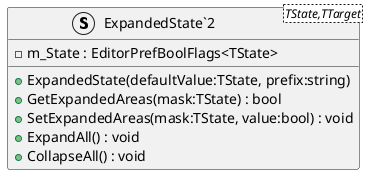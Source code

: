 @startuml
struct "ExpandedState`2"<TState,TTarget> {
    - m_State : EditorPrefBoolFlags<TState>
    + ExpandedState(defaultValue:TState, prefix:string)
    + GetExpandedAreas(mask:TState) : bool
    + SetExpandedAreas(mask:TState, value:bool) : void
    + ExpandAll() : void
    + CollapseAll() : void
}
@enduml
